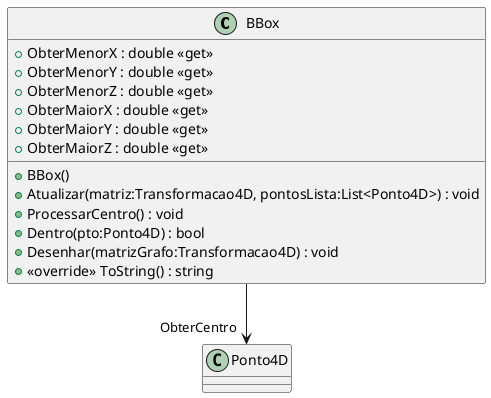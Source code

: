 @startuml
class BBox {
    + BBox()
    + Atualizar(matriz:Transformacao4D, pontosLista:List<Ponto4D>) : void
    + ProcessarCentro() : void
    + Dentro(pto:Ponto4D) : bool
    + ObterMenorX : double <<get>>
    + ObterMenorY : double <<get>>
    + ObterMenorZ : double <<get>>
    + ObterMaiorX : double <<get>>
    + ObterMaiorY : double <<get>>
    + ObterMaiorZ : double <<get>>
    + Desenhar(matrizGrafo:Transformacao4D) : void
    + <<override>> ToString() : string
}
BBox --> "ObterCentro" Ponto4D
@enduml
